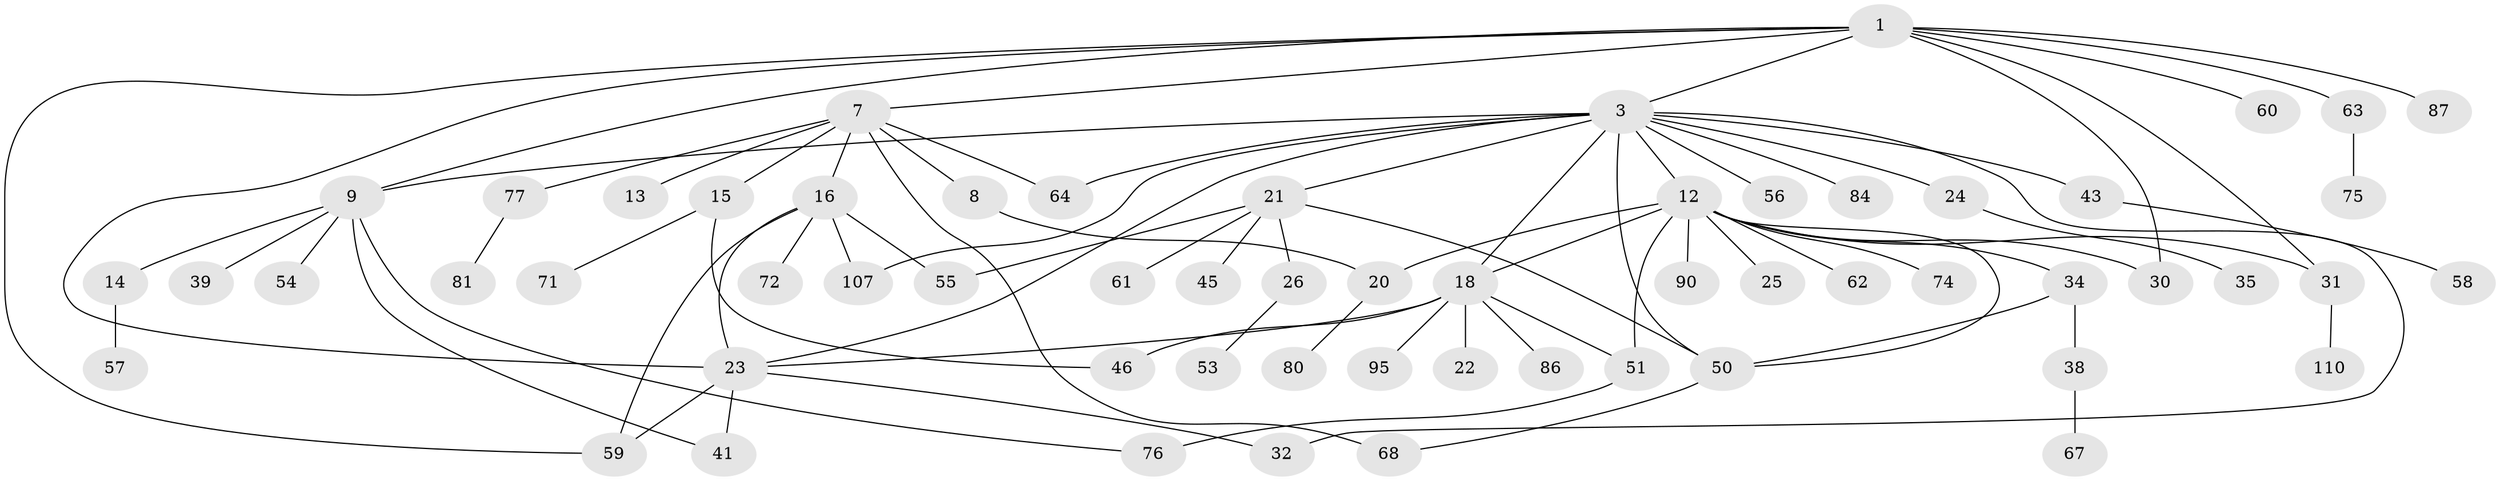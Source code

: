 // original degree distribution, {5: 0.025, 7: 0.025, 9: 0.008333333333333333, 8: 0.025, 3: 0.16666666666666666, 2: 0.35, 1: 0.3416666666666667, 4: 0.041666666666666664, 6: 0.016666666666666666}
// Generated by graph-tools (version 1.1) at 2025/13/03/09/25 04:13:22]
// undirected, 60 vertices, 81 edges
graph export_dot {
graph [start="1"]
  node [color=gray90,style=filled];
  1 [super="+28+6+2"];
  3 [super="+65+83+4+19"];
  7;
  8;
  9 [super="+33+48"];
  12 [super="+29+17+47"];
  13;
  14;
  15 [super="+27"];
  16;
  18 [super="+66"];
  20;
  21;
  22;
  23 [super="+36"];
  24;
  25;
  26 [super="+40+112"];
  30;
  31 [super="+73+42"];
  32 [super="+44+104+70"];
  34 [super="+37+97"];
  35;
  38;
  39;
  41 [super="+98"];
  43;
  45 [super="+94"];
  46 [super="+106"];
  50 [super="+69"];
  51 [super="+89+105"];
  53;
  54 [super="+92"];
  55 [super="+82+93"];
  56;
  57;
  58;
  59;
  60;
  61 [super="+79"];
  62;
  63;
  64 [super="+101"];
  67;
  68 [super="+114"];
  71;
  72;
  74;
  75;
  76;
  77 [super="+108"];
  80;
  81;
  84 [super="+103"];
  86 [super="+111"];
  87;
  90;
  95;
  107;
  110;
  1 -- 30;
  1 -- 87;
  1 -- 59;
  1 -- 63;
  1 -- 3;
  1 -- 7;
  1 -- 9;
  1 -- 60;
  1 -- 31;
  1 -- 23;
  3 -- 24;
  3 -- 56;
  3 -- 84;
  3 -- 18 [weight=2];
  3 -- 64;
  3 -- 32;
  3 -- 9;
  3 -- 107;
  3 -- 43;
  3 -- 12;
  3 -- 50;
  3 -- 21;
  3 -- 23;
  7 -- 8;
  7 -- 13;
  7 -- 15;
  7 -- 16;
  7 -- 64;
  7 -- 68;
  7 -- 77;
  8 -- 20;
  9 -- 14;
  9 -- 39;
  9 -- 76;
  9 -- 54;
  9 -- 41;
  12 -- 50;
  12 -- 34;
  12 -- 20;
  12 -- 51;
  12 -- 90;
  12 -- 25;
  12 -- 74;
  12 -- 62;
  12 -- 31;
  12 -- 30;
  12 -- 18;
  14 -- 57;
  15 -- 46;
  15 -- 71;
  16 -- 23;
  16 -- 55;
  16 -- 72;
  16 -- 107;
  16 -- 59;
  18 -- 22;
  18 -- 86;
  18 -- 95;
  18 -- 46;
  18 -- 23 [weight=2];
  18 -- 51;
  20 -- 80;
  21 -- 26;
  21 -- 45;
  21 -- 50;
  21 -- 61;
  21 -- 55;
  23 -- 32;
  23 -- 41;
  23 -- 59;
  24 -- 35;
  26 -- 53;
  31 -- 110;
  34 -- 38;
  34 -- 50;
  38 -- 67;
  43 -- 58;
  50 -- 68;
  51 -- 76;
  63 -- 75;
  77 -- 81;
}
